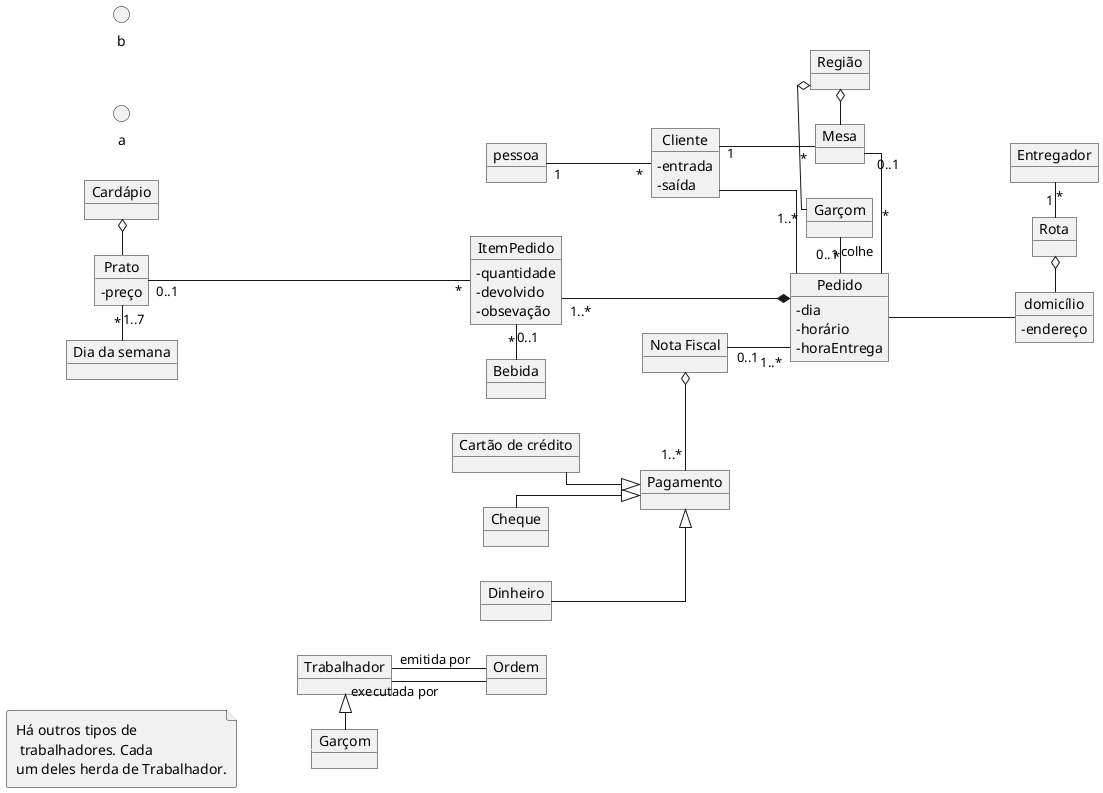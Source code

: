 @startuml mod09ima01

skinparam ClassAttributeIconSize 0
skinparam Linetype ortho
allow_mixing

object "Prato" as pr
pr : - preço
object "ItemPedido" as it
it : -quantidade
it : -devolvido
it : -obsevação
object "Pedido" as pe
pe : -dia
pe : -horário
pe : -horaEntrega
object "domicílio" as do
do : -endereço
object "Cardápio" as ca
object "Dia da semana" as di
object "Bebida" as be
object "pessoa" as pes
object "Cliente" as cl
cl : - entrada
cl : - saída
Object "Mesa" as me
object "Região" as re
object "Garçom" as ga
object "Rota" as ro
object "Entregador" as en
object "Nota Fiscal" as no
object "Pagamento" as pa
object "Cartão de crédito" as cc
object "Cheque" as ch
object "Dinheiro" as dn

object "Ordem" as od
object "Trabalhador" as tr
object "Garçom" as ga2
circle "a" as a
circle "b" as b

file "Há outros tipos de\n trabalhadores. Cada\num deles herda de Trabalhador." as ha

left to right direction
pr "0..1" --- "*" it
it "1..*" ---* pe
pe --- do
pr -left-o ca
di  -left-"*"  pr : 1..7
be -left- "*" it : 0..1
pes "1"--"*"cl
cl "1"--"*"me
me -left-o re
pe -left-"0..1\n" me : *
cl -- pe
pe "*"-left-"0..1" ga : colhe
ga "1..*"-left-o re
do -left-o ro
ro -left-"1\n" en : *
no --"1..*" pe : 0..1 
pa "1..*" -left-o no
cc --|> pa
ch --|> pa
dn --|> pa
od -up- tr : executada por
od --"emitida por" tr
ga2 -left-|> tr 
ha -[#White]- ga2

@enduml